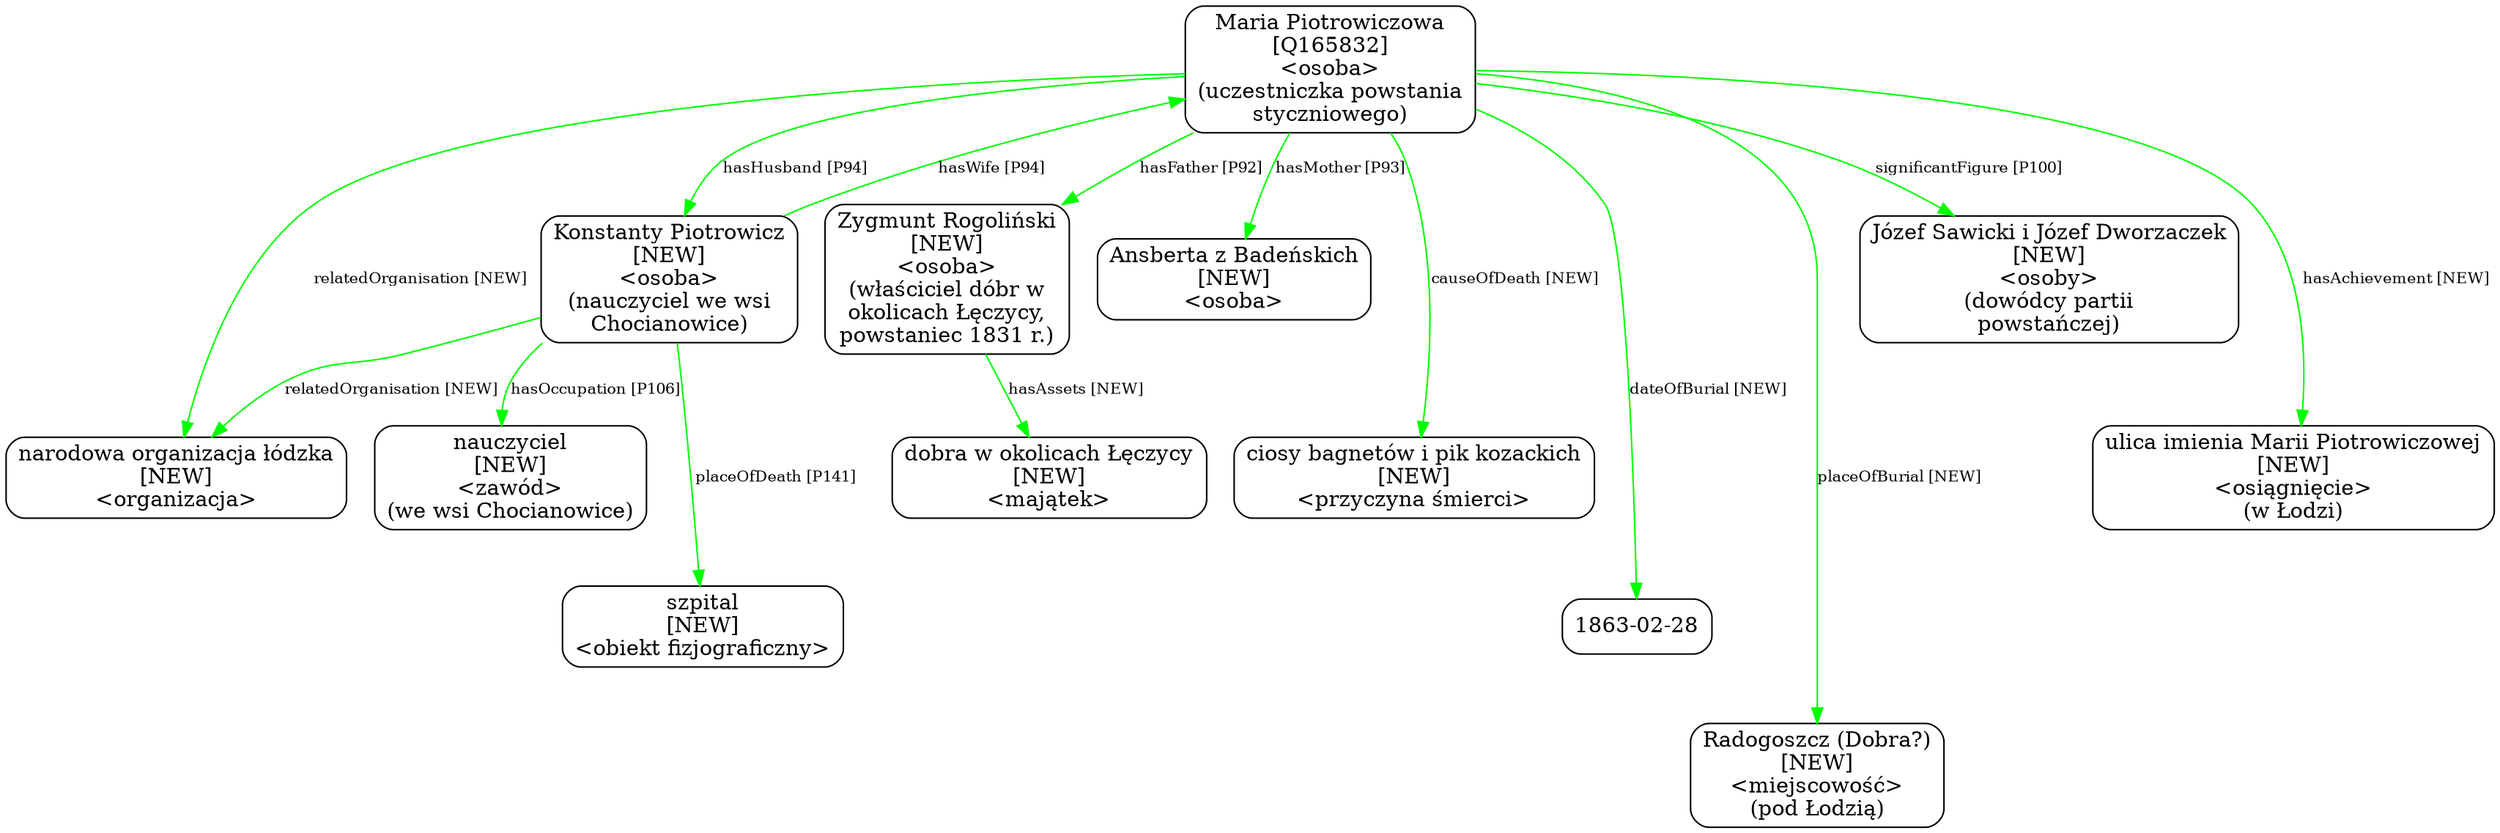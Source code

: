 digraph {
	node [shape=box,
		style=rounded
	];
	edge [fontsize=10];
	"Maria Piotrowiczowa
[Q165832]
<osoba>
(uczestniczka powstania
styczniowego)"	[color=black,
		label="Maria Piotrowiczowa
[Q165832]
<osoba>
(uczestniczka powstania
styczniowego)"];
	"Konstanty Piotrowicz
[NEW]
<osoba>
(nauczyciel we wsi
Chocianowice)"	[color=black,
		label="Konstanty Piotrowicz
[NEW]
<osoba>
(nauczyciel we wsi
Chocianowice)"];
	"Maria Piotrowiczowa
[Q165832]
<osoba>
(uczestniczka powstania
styczniowego)" -> "Konstanty Piotrowicz
[NEW]
<osoba>
(nauczyciel we wsi
Chocianowice)"	[color=green,
		label="hasHusband [P94]"];
	"Zygmunt Rogoliński
[NEW]
<osoba>
(właściciel dóbr w
okolicach Łęczycy,
powstaniec 1831 r.)"	[color=black,
		label="Zygmunt Rogoliński
[NEW]
<osoba>
(właściciel dóbr w
okolicach Łęczycy,
powstaniec 1831 r.)"];
	"Maria Piotrowiczowa
[Q165832]
<osoba>
(uczestniczka powstania
styczniowego)" -> "Zygmunt Rogoliński
[NEW]
<osoba>
(właściciel dóbr w
okolicach Łęczycy,
powstaniec 1831 r.)"	[color=green,
		label="hasFather [P92]"];
	"Maria Piotrowiczowa
[Q165832]
<osoba>
(uczestniczka powstania
styczniowego)" -> "Ansberta z Badeńskich
[NEW]
<osoba>"	[color=green,
		label="hasMother [P93]",
		minlen=1];
	"Maria Piotrowiczowa
[Q165832]
<osoba>
(uczestniczka powstania
styczniowego)" -> "ciosy bagnetów i pik kozackich
[NEW]
<przyczyna śmierci>"	[color=green,
		label="causeOfDeath [NEW]",
		minlen=2];
	"Maria Piotrowiczowa
[Q165832]
<osoba>
(uczestniczka powstania
styczniowego)" -> "1863-02-28"	[color=green,
		label="dateOfBurial [NEW]",
		minlen=3];
	"Maria Piotrowiczowa
[Q165832]
<osoba>
(uczestniczka powstania
styczniowego)" -> "Radogoszcz (Dobra?)
[NEW]
<miejscowość>
(pod Łodzią)"	[color=green,
		label="placeOfBurial [NEW]",
		minlen=4];
	"Maria Piotrowiczowa
[Q165832]
<osoba>
(uczestniczka powstania
styczniowego)" -> "Józef Sawicki i Józef Dworzaczek
[NEW]
<osoby>
(dowódcy partii
powstańczej)"	[color=green,
		label="significantFigure [P100]",
		minlen=1];
	"Maria Piotrowiczowa
[Q165832]
<osoba>
(uczestniczka powstania
styczniowego)" -> "ulica imienia Marii Piotrowiczowej
[NEW]
<osiągnięcie>
(w Łodzi)"	[color=green,
		label="hasAchievement [NEW]",
		minlen=2];
	"Maria Piotrowiczowa
[Q165832]
<osoba>
(uczestniczka powstania
styczniowego)" -> "narodowa organizacja łódzka
[NEW]
<organizacja>"	[color=green,
		label="relatedOrganisation [NEW]"];
	"Konstanty Piotrowicz
[NEW]
<osoba>
(nauczyciel we wsi
Chocianowice)" -> "Maria Piotrowiczowa
[Q165832]
<osoba>
(uczestniczka powstania
styczniowego)"	[color=green,
		label="hasWife [P94]"];
	"Konstanty Piotrowicz
[NEW]
<osoba>
(nauczyciel we wsi
Chocianowice)" -> "nauczyciel
[NEW]
<zawód>
(we wsi Chocianowice)"	[color=green,
		label="hasOccupation [P106]",
		minlen=1];
	"Konstanty Piotrowicz
[NEW]
<osoba>
(nauczyciel we wsi
Chocianowice)" -> "narodowa organizacja łódzka
[NEW]
<organizacja>"	[color=green,
		label="relatedOrganisation [NEW]"];
	"Konstanty Piotrowicz
[NEW]
<osoba>
(nauczyciel we wsi
Chocianowice)" -> "szpital
[NEW]
<obiekt fizjograficzny>"	[color=green,
		label="placeOfDeath [P141]",
		minlen=2];
	"Zygmunt Rogoliński
[NEW]
<osoba>
(właściciel dóbr w
okolicach Łęczycy,
powstaniec 1831 r.)" -> "dobra w okolicach Łęczycy
[NEW]
<majątek>"	[color=green,
		label="hasAssets [NEW]",
		minlen=1];
}
